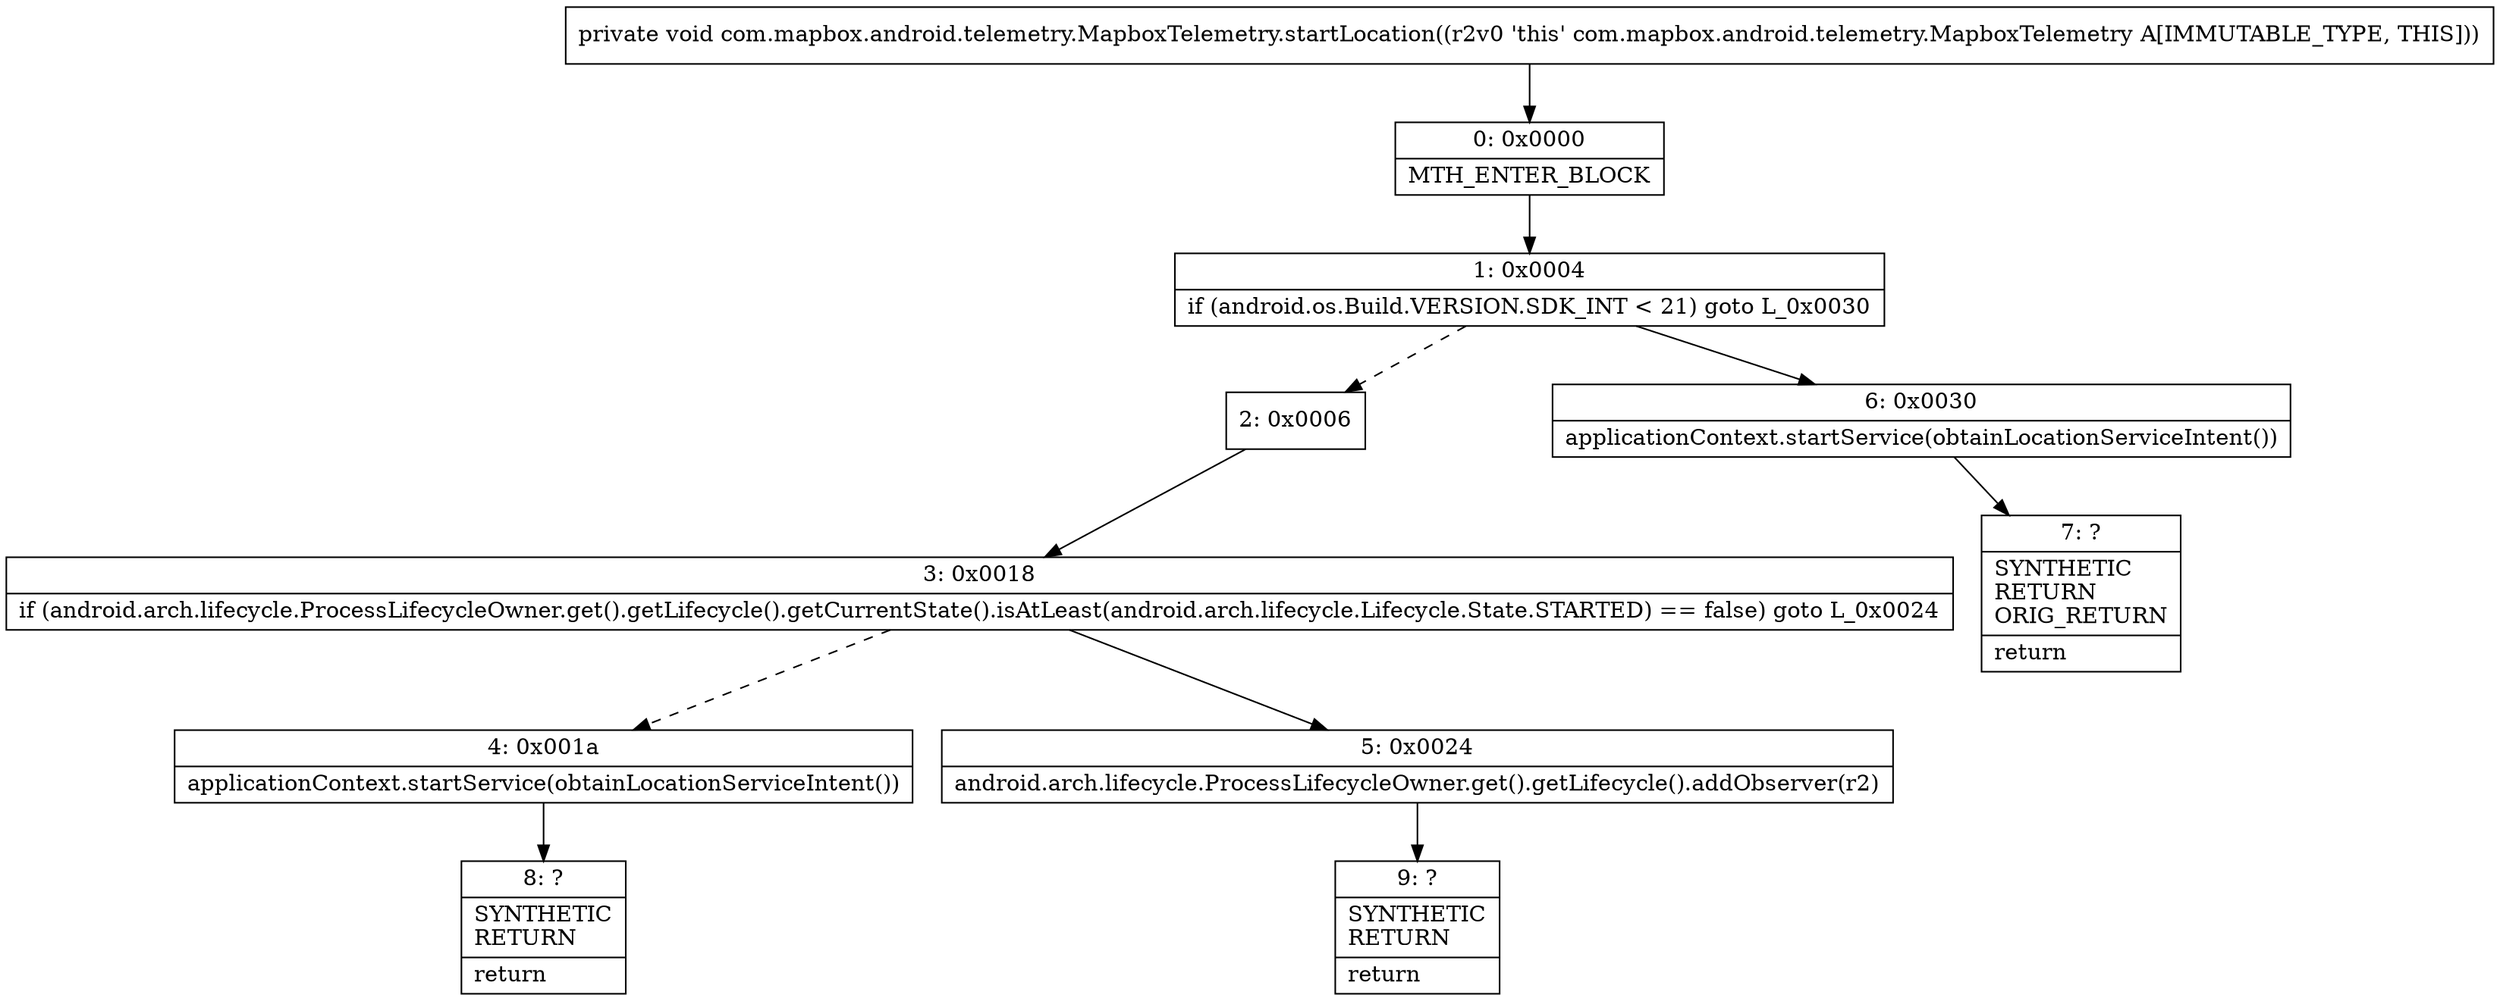 digraph "CFG forcom.mapbox.android.telemetry.MapboxTelemetry.startLocation()V" {
Node_0 [shape=record,label="{0\:\ 0x0000|MTH_ENTER_BLOCK\l}"];
Node_1 [shape=record,label="{1\:\ 0x0004|if (android.os.Build.VERSION.SDK_INT \< 21) goto L_0x0030\l}"];
Node_2 [shape=record,label="{2\:\ 0x0006}"];
Node_3 [shape=record,label="{3\:\ 0x0018|if (android.arch.lifecycle.ProcessLifecycleOwner.get().getLifecycle().getCurrentState().isAtLeast(android.arch.lifecycle.Lifecycle.State.STARTED) == false) goto L_0x0024\l}"];
Node_4 [shape=record,label="{4\:\ 0x001a|applicationContext.startService(obtainLocationServiceIntent())\l}"];
Node_5 [shape=record,label="{5\:\ 0x0024|android.arch.lifecycle.ProcessLifecycleOwner.get().getLifecycle().addObserver(r2)\l}"];
Node_6 [shape=record,label="{6\:\ 0x0030|applicationContext.startService(obtainLocationServiceIntent())\l}"];
Node_7 [shape=record,label="{7\:\ ?|SYNTHETIC\lRETURN\lORIG_RETURN\l|return\l}"];
Node_8 [shape=record,label="{8\:\ ?|SYNTHETIC\lRETURN\l|return\l}"];
Node_9 [shape=record,label="{9\:\ ?|SYNTHETIC\lRETURN\l|return\l}"];
MethodNode[shape=record,label="{private void com.mapbox.android.telemetry.MapboxTelemetry.startLocation((r2v0 'this' com.mapbox.android.telemetry.MapboxTelemetry A[IMMUTABLE_TYPE, THIS])) }"];
MethodNode -> Node_0;
Node_0 -> Node_1;
Node_1 -> Node_2[style=dashed];
Node_1 -> Node_6;
Node_2 -> Node_3;
Node_3 -> Node_4[style=dashed];
Node_3 -> Node_5;
Node_4 -> Node_8;
Node_5 -> Node_9;
Node_6 -> Node_7;
}

